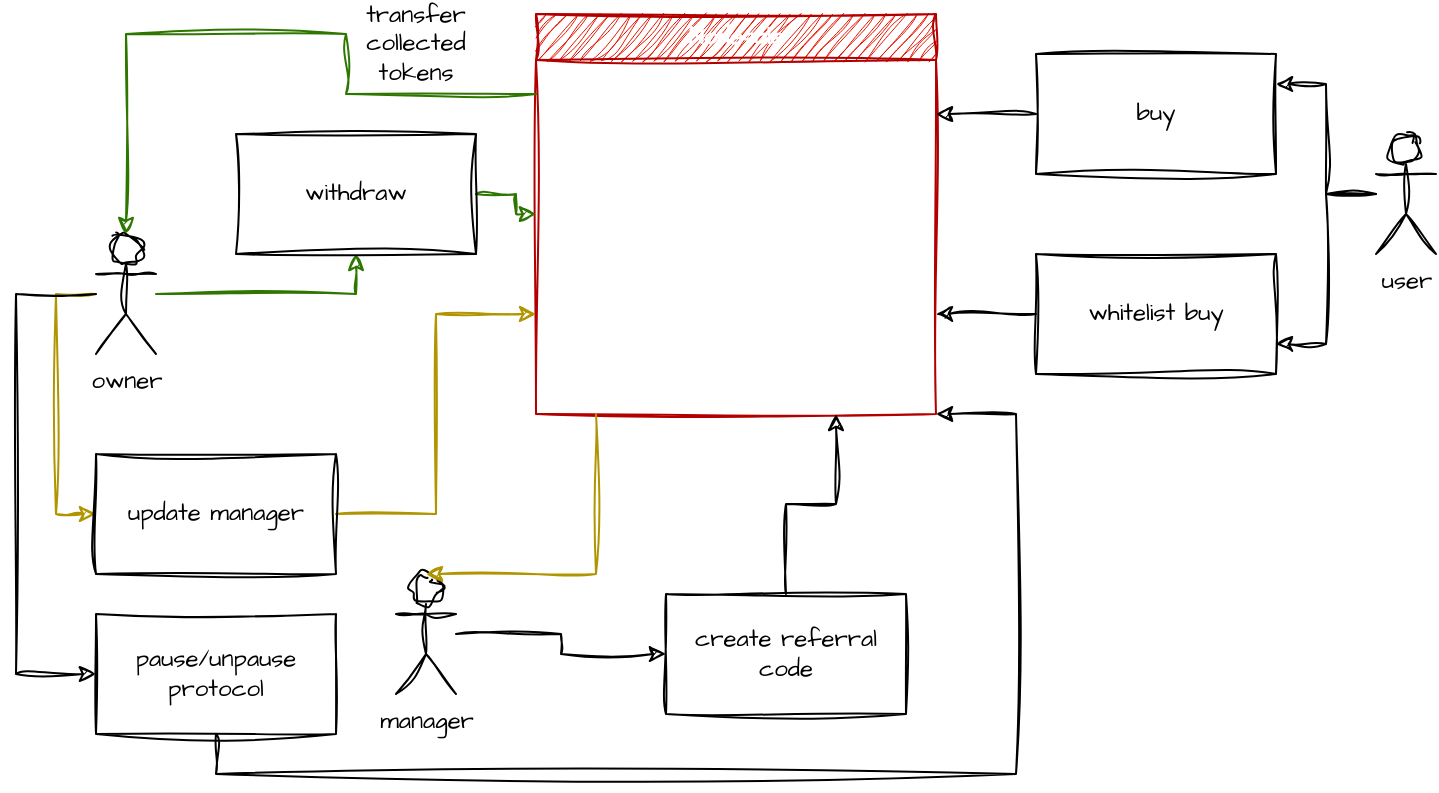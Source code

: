 <mxfile version="24.2.5" type="device">
  <diagram name="Page-1" id="9Iv-UQtD-xq8JRuRJEf-">
    <mxGraphModel dx="928" dy="938" grid="1" gridSize="10" guides="1" tooltips="1" connect="1" arrows="1" fold="1" page="1" pageScale="1" pageWidth="850" pageHeight="1100" math="0" shadow="0">
      <root>
        <mxCell id="0" />
        <mxCell id="1" parent="0" />
        <mxCell id="7ZX5x5_AebVST8QY3JoG-17" style="edgeStyle=orthogonalEdgeStyle;rounded=0;sketch=1;hachureGap=4;jiggle=2;curveFitting=1;orthogonalLoop=1;jettySize=auto;html=1;entryX=0.5;entryY=1;entryDx=0;entryDy=0;fontFamily=Architects Daughter;fontSource=https%3A%2F%2Ffonts.googleapis.com%2Fcss%3Ffamily%3DArchitects%2BDaughter;fillColor=#60a917;strokeColor=#2D7600;" edge="1" parent="1" source="7ZX5x5_AebVST8QY3JoG-1" target="7ZX5x5_AebVST8QY3JoG-16">
          <mxGeometry relative="1" as="geometry" />
        </mxCell>
        <mxCell id="7ZX5x5_AebVST8QY3JoG-22" style="edgeStyle=orthogonalEdgeStyle;rounded=0;sketch=1;hachureGap=4;jiggle=2;curveFitting=1;orthogonalLoop=1;jettySize=auto;html=1;entryX=0;entryY=0.5;entryDx=0;entryDy=0;fontFamily=Architects Daughter;fontSource=https%3A%2F%2Ffonts.googleapis.com%2Fcss%3Ffamily%3DArchitects%2BDaughter;fillColor=#e3c800;strokeColor=#B09500;" edge="1" parent="1" source="7ZX5x5_AebVST8QY3JoG-1" target="7ZX5x5_AebVST8QY3JoG-21">
          <mxGeometry relative="1" as="geometry">
            <Array as="points">
              <mxPoint x="60" y="500" />
              <mxPoint x="60" y="610" />
            </Array>
          </mxGeometry>
        </mxCell>
        <mxCell id="7ZX5x5_AebVST8QY3JoG-26" style="edgeStyle=orthogonalEdgeStyle;rounded=0;sketch=1;hachureGap=4;jiggle=2;curveFitting=1;orthogonalLoop=1;jettySize=auto;html=1;entryX=0;entryY=0.5;entryDx=0;entryDy=0;fontFamily=Architects Daughter;fontSource=https%3A%2F%2Ffonts.googleapis.com%2Fcss%3Ffamily%3DArchitects%2BDaughter;" edge="1" parent="1" source="7ZX5x5_AebVST8QY3JoG-1" target="7ZX5x5_AebVST8QY3JoG-25">
          <mxGeometry relative="1" as="geometry">
            <Array as="points">
              <mxPoint x="40" y="500" />
              <mxPoint x="40" y="690" />
            </Array>
          </mxGeometry>
        </mxCell>
        <mxCell id="7ZX5x5_AebVST8QY3JoG-1" value="owner" style="shape=umlActor;verticalLabelPosition=bottom;verticalAlign=top;html=1;outlineConnect=0;sketch=1;hachureGap=4;jiggle=2;curveFitting=1;fontFamily=Architects Daughter;fontSource=https%3A%2F%2Ffonts.googleapis.com%2Fcss%3Ffamily%3DArchitects%2BDaughter;" vertex="1" parent="1">
          <mxGeometry x="80" y="470" width="30" height="60" as="geometry" />
        </mxCell>
        <mxCell id="7ZX5x5_AebVST8QY3JoG-2" value="Nodesale" style="swimlane;whiteSpace=wrap;html=1;sketch=1;hachureGap=4;jiggle=2;curveFitting=1;fontFamily=Architects Daughter;fontSource=https%3A%2F%2Ffonts.googleapis.com%2Fcss%3Ffamily%3DArchitects%2BDaughter;fillColor=#e51400;fontColor=#ffffff;strokeColor=#B20000;" vertex="1" parent="1">
          <mxGeometry x="300" y="360" width="200" height="200" as="geometry" />
        </mxCell>
        <mxCell id="7ZX5x5_AebVST8QY3JoG-6" style="edgeStyle=orthogonalEdgeStyle;rounded=0;sketch=1;hachureGap=4;jiggle=2;curveFitting=1;orthogonalLoop=1;jettySize=auto;html=1;entryX=1;entryY=0.25;entryDx=0;entryDy=0;fontFamily=Architects Daughter;fontSource=https%3A%2F%2Ffonts.googleapis.com%2Fcss%3Ffamily%3DArchitects%2BDaughter;" edge="1" parent="1" source="7ZX5x5_AebVST8QY3JoG-3" target="7ZX5x5_AebVST8QY3JoG-4">
          <mxGeometry relative="1" as="geometry" />
        </mxCell>
        <mxCell id="7ZX5x5_AebVST8QY3JoG-8" style="edgeStyle=orthogonalEdgeStyle;rounded=0;sketch=1;hachureGap=4;jiggle=2;curveFitting=1;orthogonalLoop=1;jettySize=auto;html=1;entryX=1;entryY=0.75;entryDx=0;entryDy=0;fontFamily=Architects Daughter;fontSource=https%3A%2F%2Ffonts.googleapis.com%2Fcss%3Ffamily%3DArchitects%2BDaughter;" edge="1" parent="1" source="7ZX5x5_AebVST8QY3JoG-3" target="7ZX5x5_AebVST8QY3JoG-5">
          <mxGeometry relative="1" as="geometry" />
        </mxCell>
        <mxCell id="7ZX5x5_AebVST8QY3JoG-3" value="user" style="shape=umlActor;verticalLabelPosition=bottom;verticalAlign=top;html=1;outlineConnect=0;sketch=1;hachureGap=4;jiggle=2;curveFitting=1;fontFamily=Architects Daughter;fontSource=https%3A%2F%2Ffonts.googleapis.com%2Fcss%3Ffamily%3DArchitects%2BDaughter;" vertex="1" parent="1">
          <mxGeometry x="720" y="420" width="30" height="60" as="geometry" />
        </mxCell>
        <mxCell id="7ZX5x5_AebVST8QY3JoG-10" style="edgeStyle=orthogonalEdgeStyle;rounded=0;sketch=1;hachureGap=4;jiggle=2;curveFitting=1;orthogonalLoop=1;jettySize=auto;html=1;entryX=1;entryY=0.25;entryDx=0;entryDy=0;fontFamily=Architects Daughter;fontSource=https%3A%2F%2Ffonts.googleapis.com%2Fcss%3Ffamily%3DArchitects%2BDaughter;" edge="1" parent="1" source="7ZX5x5_AebVST8QY3JoG-4" target="7ZX5x5_AebVST8QY3JoG-2">
          <mxGeometry relative="1" as="geometry" />
        </mxCell>
        <mxCell id="7ZX5x5_AebVST8QY3JoG-4" value="buy" style="rounded=0;whiteSpace=wrap;html=1;sketch=1;hachureGap=4;jiggle=2;curveFitting=1;fontFamily=Architects Daughter;fontSource=https%3A%2F%2Ffonts.googleapis.com%2Fcss%3Ffamily%3DArchitects%2BDaughter;fillColor=none;" vertex="1" parent="1">
          <mxGeometry x="550" y="380" width="120" height="60" as="geometry" />
        </mxCell>
        <mxCell id="7ZX5x5_AebVST8QY3JoG-9" style="edgeStyle=orthogonalEdgeStyle;rounded=0;sketch=1;hachureGap=4;jiggle=2;curveFitting=1;orthogonalLoop=1;jettySize=auto;html=1;entryX=1;entryY=0.75;entryDx=0;entryDy=0;fontFamily=Architects Daughter;fontSource=https%3A%2F%2Ffonts.googleapis.com%2Fcss%3Ffamily%3DArchitects%2BDaughter;" edge="1" parent="1" source="7ZX5x5_AebVST8QY3JoG-5" target="7ZX5x5_AebVST8QY3JoG-2">
          <mxGeometry relative="1" as="geometry" />
        </mxCell>
        <mxCell id="7ZX5x5_AebVST8QY3JoG-5" value="whitelist buy" style="rounded=0;whiteSpace=wrap;html=1;sketch=1;hachureGap=4;jiggle=2;curveFitting=1;fontFamily=Architects Daughter;fontSource=https%3A%2F%2Ffonts.googleapis.com%2Fcss%3Ffamily%3DArchitects%2BDaughter;fillColor=none;" vertex="1" parent="1">
          <mxGeometry x="550" y="480" width="120" height="60" as="geometry" />
        </mxCell>
        <mxCell id="7ZX5x5_AebVST8QY3JoG-14" style="edgeStyle=orthogonalEdgeStyle;rounded=0;sketch=1;hachureGap=4;jiggle=2;curveFitting=1;orthogonalLoop=1;jettySize=auto;html=1;fontFamily=Architects Daughter;fontSource=https%3A%2F%2Ffonts.googleapis.com%2Fcss%3Ffamily%3DArchitects%2BDaughter;" edge="1" parent="1" source="7ZX5x5_AebVST8QY3JoG-11" target="7ZX5x5_AebVST8QY3JoG-12">
          <mxGeometry relative="1" as="geometry" />
        </mxCell>
        <mxCell id="7ZX5x5_AebVST8QY3JoG-11" value="manager" style="shape=umlActor;verticalLabelPosition=bottom;verticalAlign=top;html=1;outlineConnect=0;sketch=1;hachureGap=4;jiggle=2;curveFitting=1;fontFamily=Architects Daughter;fontSource=https%3A%2F%2Ffonts.googleapis.com%2Fcss%3Ffamily%3DArchitects%2BDaughter;" vertex="1" parent="1">
          <mxGeometry x="230" y="640" width="30" height="60" as="geometry" />
        </mxCell>
        <mxCell id="7ZX5x5_AebVST8QY3JoG-15" style="edgeStyle=orthogonalEdgeStyle;rounded=0;sketch=1;hachureGap=4;jiggle=2;curveFitting=1;orthogonalLoop=1;jettySize=auto;html=1;entryX=0.75;entryY=1;entryDx=0;entryDy=0;fontFamily=Architects Daughter;fontSource=https%3A%2F%2Ffonts.googleapis.com%2Fcss%3Ffamily%3DArchitects%2BDaughter;" edge="1" parent="1" source="7ZX5x5_AebVST8QY3JoG-12" target="7ZX5x5_AebVST8QY3JoG-2">
          <mxGeometry relative="1" as="geometry" />
        </mxCell>
        <mxCell id="7ZX5x5_AebVST8QY3JoG-12" value="create referral code" style="rounded=0;whiteSpace=wrap;html=1;sketch=1;hachureGap=4;jiggle=2;curveFitting=1;fontFamily=Architects Daughter;fontSource=https%3A%2F%2Ffonts.googleapis.com%2Fcss%3Ffamily%3DArchitects%2BDaughter;fillColor=none;" vertex="1" parent="1">
          <mxGeometry x="365" y="650" width="120" height="60" as="geometry" />
        </mxCell>
        <mxCell id="7ZX5x5_AebVST8QY3JoG-18" style="edgeStyle=orthogonalEdgeStyle;rounded=0;sketch=1;hachureGap=4;jiggle=2;curveFitting=1;orthogonalLoop=1;jettySize=auto;html=1;entryX=0;entryY=0.5;entryDx=0;entryDy=0;fontFamily=Architects Daughter;fontSource=https%3A%2F%2Ffonts.googleapis.com%2Fcss%3Ffamily%3DArchitects%2BDaughter;fillColor=#60a917;strokeColor=#2D7600;" edge="1" parent="1" source="7ZX5x5_AebVST8QY3JoG-16" target="7ZX5x5_AebVST8QY3JoG-2">
          <mxGeometry relative="1" as="geometry" />
        </mxCell>
        <mxCell id="7ZX5x5_AebVST8QY3JoG-16" value="withdraw" style="rounded=0;whiteSpace=wrap;html=1;sketch=1;hachureGap=4;jiggle=2;curveFitting=1;fontFamily=Architects Daughter;fontSource=https%3A%2F%2Ffonts.googleapis.com%2Fcss%3Ffamily%3DArchitects%2BDaughter;fillColor=none;" vertex="1" parent="1">
          <mxGeometry x="150" y="420" width="120" height="60" as="geometry" />
        </mxCell>
        <mxCell id="7ZX5x5_AebVST8QY3JoG-19" style="edgeStyle=orthogonalEdgeStyle;rounded=0;sketch=1;hachureGap=4;jiggle=2;curveFitting=1;orthogonalLoop=1;jettySize=auto;html=1;entryX=0.5;entryY=0;entryDx=0;entryDy=0;entryPerimeter=0;fontFamily=Architects Daughter;fontSource=https%3A%2F%2Ffonts.googleapis.com%2Fcss%3Ffamily%3DArchitects%2BDaughter;fillColor=#60a917;strokeColor=#2D7600;" edge="1" parent="1" source="7ZX5x5_AebVST8QY3JoG-2" target="7ZX5x5_AebVST8QY3JoG-1">
          <mxGeometry relative="1" as="geometry">
            <Array as="points">
              <mxPoint x="205" y="400" />
              <mxPoint x="205" y="370" />
              <mxPoint x="95" y="370" />
            </Array>
          </mxGeometry>
        </mxCell>
        <mxCell id="7ZX5x5_AebVST8QY3JoG-20" value="transfer collected tokens" style="text;html=1;align=center;verticalAlign=middle;whiteSpace=wrap;rounded=0;fontFamily=Architects Daughter;fontSource=https%3A%2F%2Ffonts.googleapis.com%2Fcss%3Ffamily%3DArchitects%2BDaughter;" vertex="1" parent="1">
          <mxGeometry x="210" y="360" width="60" height="30" as="geometry" />
        </mxCell>
        <mxCell id="7ZX5x5_AebVST8QY3JoG-23" style="edgeStyle=orthogonalEdgeStyle;rounded=0;sketch=1;hachureGap=4;jiggle=2;curveFitting=1;orthogonalLoop=1;jettySize=auto;html=1;entryX=0;entryY=0.75;entryDx=0;entryDy=0;fontFamily=Architects Daughter;fontSource=https%3A%2F%2Ffonts.googleapis.com%2Fcss%3Ffamily%3DArchitects%2BDaughter;fillColor=#e3c800;strokeColor=#B09500;" edge="1" parent="1" source="7ZX5x5_AebVST8QY3JoG-21" target="7ZX5x5_AebVST8QY3JoG-2">
          <mxGeometry relative="1" as="geometry" />
        </mxCell>
        <mxCell id="7ZX5x5_AebVST8QY3JoG-21" value="update manager" style="rounded=0;whiteSpace=wrap;html=1;sketch=1;hachureGap=4;jiggle=2;curveFitting=1;fontFamily=Architects Daughter;fontSource=https%3A%2F%2Ffonts.googleapis.com%2Fcss%3Ffamily%3DArchitects%2BDaughter;fillColor=none;" vertex="1" parent="1">
          <mxGeometry x="80" y="580" width="120" height="60" as="geometry" />
        </mxCell>
        <mxCell id="7ZX5x5_AebVST8QY3JoG-24" style="edgeStyle=orthogonalEdgeStyle;rounded=0;sketch=1;hachureGap=4;jiggle=2;curveFitting=1;orthogonalLoop=1;jettySize=auto;html=1;entryX=0.5;entryY=0;entryDx=0;entryDy=0;entryPerimeter=0;fontFamily=Architects Daughter;fontSource=https%3A%2F%2Ffonts.googleapis.com%2Fcss%3Ffamily%3DArchitects%2BDaughter;fillColor=#e3c800;strokeColor=#B09500;" edge="1" parent="1" source="7ZX5x5_AebVST8QY3JoG-2" target="7ZX5x5_AebVST8QY3JoG-11">
          <mxGeometry relative="1" as="geometry">
            <Array as="points">
              <mxPoint x="330" y="640" />
            </Array>
          </mxGeometry>
        </mxCell>
        <mxCell id="7ZX5x5_AebVST8QY3JoG-27" style="edgeStyle=orthogonalEdgeStyle;rounded=0;sketch=1;hachureGap=4;jiggle=2;curveFitting=1;orthogonalLoop=1;jettySize=auto;html=1;entryX=1;entryY=1;entryDx=0;entryDy=0;fontFamily=Architects Daughter;fontSource=https%3A%2F%2Ffonts.googleapis.com%2Fcss%3Ffamily%3DArchitects%2BDaughter;" edge="1" parent="1" source="7ZX5x5_AebVST8QY3JoG-25" target="7ZX5x5_AebVST8QY3JoG-2">
          <mxGeometry relative="1" as="geometry">
            <Array as="points">
              <mxPoint x="140" y="740" />
              <mxPoint x="540" y="740" />
              <mxPoint x="540" y="560" />
            </Array>
          </mxGeometry>
        </mxCell>
        <mxCell id="7ZX5x5_AebVST8QY3JoG-25" value="pause/unpause protocol" style="rounded=0;whiteSpace=wrap;html=1;sketch=1;hachureGap=4;jiggle=2;curveFitting=1;fontFamily=Architects Daughter;fontSource=https%3A%2F%2Ffonts.googleapis.com%2Fcss%3Ffamily%3DArchitects%2BDaughter;fillColor=none;" vertex="1" parent="1">
          <mxGeometry x="80" y="660" width="120" height="60" as="geometry" />
        </mxCell>
      </root>
    </mxGraphModel>
  </diagram>
</mxfile>
